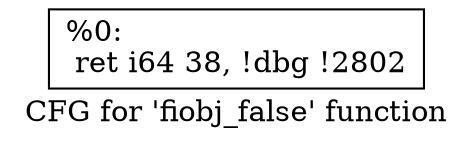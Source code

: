 digraph "CFG for 'fiobj_false' function" {
	label="CFG for 'fiobj_false' function";

	Node0x556851a50e90 [shape=record,label="{%0:\l  ret i64 38, !dbg !2802\l}"];
}
